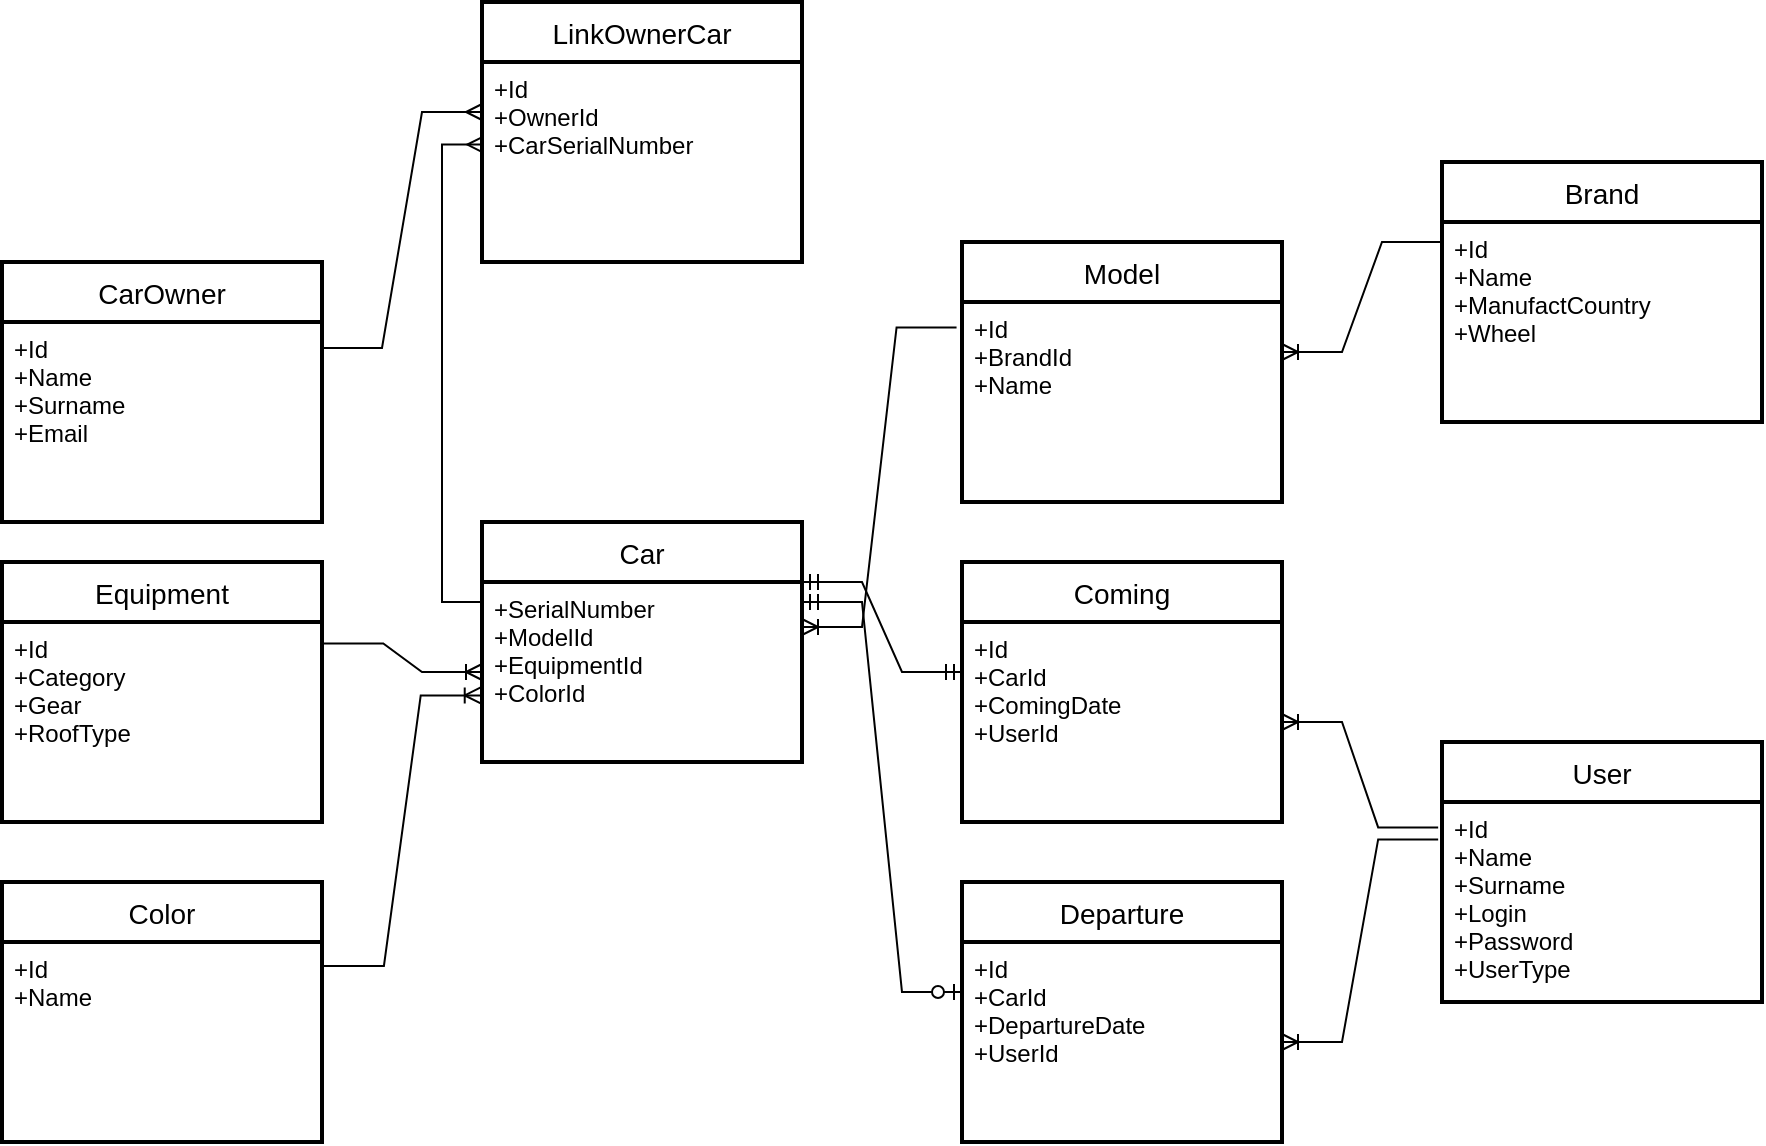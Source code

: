 <mxfile version="15.7.3" type="device" pages="2"><diagram id="YWKgG_WSulfAox0yziJz" name="Страница 1"><mxGraphModel dx="782" dy="539" grid="1" gridSize="10" guides="1" tooltips="1" connect="1" arrows="1" fold="1" page="1" pageScale="1" pageWidth="827" pageHeight="1169" background="none" math="0" shadow="0"><root><mxCell id="0"/><mxCell id="1" parent="0"/><mxCell id="0yDQ1u8VZET8Ku6q4lAC-1" value="Car" style="swimlane;childLayout=stackLayout;horizontal=1;startSize=30;horizontalStack=0;fontSize=14;fontStyle=0;strokeWidth=2;resizeParent=0;resizeLast=1;shadow=0;dashed=0;align=center;" parent="1" vertex="1"><mxGeometry x="280" y="370" width="160" height="120" as="geometry"><mxRectangle x="320" y="220" width="70" height="30" as="alternateBounds"/></mxGeometry></mxCell><mxCell id="0yDQ1u8VZET8Ku6q4lAC-2" value="+SerialNumber&#10;+ModelId&#10;+EquipmentId&#10;+ColorId" style="align=left;strokeColor=none;fillColor=none;spacingLeft=4;fontSize=12;verticalAlign=top;resizable=0;rotatable=0;part=1;" parent="0yDQ1u8VZET8Ku6q4lAC-1" vertex="1"><mxGeometry y="30" width="160" height="90" as="geometry"/></mxCell><mxCell id="0yDQ1u8VZET8Ku6q4lAC-3" value="CarOwner" style="swimlane;childLayout=stackLayout;horizontal=1;startSize=30;horizontalStack=0;fontSize=14;fontStyle=0;strokeWidth=2;resizeParent=0;resizeLast=1;shadow=0;dashed=0;align=center;" parent="1" vertex="1"><mxGeometry x="40" y="240" width="160" height="130" as="geometry"><mxRectangle x="320" y="220" width="70" height="30" as="alternateBounds"/></mxGeometry></mxCell><mxCell id="0yDQ1u8VZET8Ku6q4lAC-4" value="+Id&#10;+Name&#10;+Surname&#10;+Email" style="align=left;strokeColor=none;fillColor=none;spacingLeft=4;fontSize=12;verticalAlign=top;resizable=0;rotatable=0;part=1;" parent="0yDQ1u8VZET8Ku6q4lAC-3" vertex="1"><mxGeometry y="30" width="160" height="100" as="geometry"/></mxCell><mxCell id="0yDQ1u8VZET8Ku6q4lAC-5" value="Model" style="swimlane;childLayout=stackLayout;horizontal=1;startSize=30;horizontalStack=0;fontSize=14;fontStyle=0;strokeWidth=2;resizeParent=0;resizeLast=1;shadow=0;dashed=0;align=center;" parent="1" vertex="1"><mxGeometry x="520" y="230" width="160" height="130" as="geometry"><mxRectangle x="320" y="220" width="70" height="30" as="alternateBounds"/></mxGeometry></mxCell><mxCell id="0yDQ1u8VZET8Ku6q4lAC-6" value="+Id&#10;+BrandId&#10;+Name" style="align=left;strokeColor=none;fillColor=none;spacingLeft=4;fontSize=12;verticalAlign=top;resizable=0;rotatable=0;part=1;" parent="0yDQ1u8VZET8Ku6q4lAC-5" vertex="1"><mxGeometry y="30" width="160" height="100" as="geometry"/></mxCell><mxCell id="0yDQ1u8VZET8Ku6q4lAC-7" value="Brand" style="swimlane;childLayout=stackLayout;horizontal=1;startSize=30;horizontalStack=0;fontSize=14;fontStyle=0;strokeWidth=2;resizeParent=0;resizeLast=1;shadow=0;dashed=0;align=center;" parent="1" vertex="1"><mxGeometry x="760" y="190" width="160" height="130" as="geometry"><mxRectangle x="320" y="220" width="70" height="30" as="alternateBounds"/></mxGeometry></mxCell><mxCell id="0yDQ1u8VZET8Ku6q4lAC-8" value="+Id&#10;+Name&#10;+ManufactCountry&#10;+Wheel" style="align=left;strokeColor=none;fillColor=none;spacingLeft=4;fontSize=12;verticalAlign=top;resizable=0;rotatable=0;part=1;" parent="0yDQ1u8VZET8Ku6q4lAC-7" vertex="1"><mxGeometry y="30" width="160" height="100" as="geometry"/></mxCell><mxCell id="0yDQ1u8VZET8Ku6q4lAC-9" value="Equipment" style="swimlane;childLayout=stackLayout;horizontal=1;startSize=30;horizontalStack=0;fontSize=14;fontStyle=0;strokeWidth=2;resizeParent=0;resizeLast=1;shadow=0;dashed=0;align=center;" parent="1" vertex="1"><mxGeometry x="40" y="390" width="160" height="130" as="geometry"><mxRectangle x="320" y="220" width="70" height="30" as="alternateBounds"/></mxGeometry></mxCell><mxCell id="0yDQ1u8VZET8Ku6q4lAC-10" value="+Id&#10;+Category&#10;+Gear&#10;+RoofType" style="align=left;strokeColor=none;fillColor=none;spacingLeft=4;fontSize=12;verticalAlign=top;resizable=0;rotatable=0;part=1;" parent="0yDQ1u8VZET8Ku6q4lAC-9" vertex="1"><mxGeometry y="30" width="160" height="100" as="geometry"/></mxCell><mxCell id="0yDQ1u8VZET8Ku6q4lAC-11" value="" style="edgeStyle=entityRelationEdgeStyle;fontSize=12;html=1;endArrow=ERoneToMany;rounded=0;exitX=1.004;exitY=0.107;exitDx=0;exitDy=0;entryX=0;entryY=0.5;entryDx=0;entryDy=0;exitPerimeter=0;" parent="1" source="0yDQ1u8VZET8Ku6q4lAC-10" target="0yDQ1u8VZET8Ku6q4lAC-2" edge="1"><mxGeometry width="100" height="100" relative="1" as="geometry"><mxPoint x="210" y="145" as="sourcePoint"/><mxPoint x="330" y="375" as="targetPoint"/></mxGeometry></mxCell><mxCell id="0yDQ1u8VZET8Ku6q4lAC-12" value="Color" style="swimlane;childLayout=stackLayout;horizontal=1;startSize=30;horizontalStack=0;fontSize=14;fontStyle=0;strokeWidth=2;resizeParent=0;resizeLast=1;shadow=0;dashed=0;align=center;" parent="1" vertex="1"><mxGeometry x="40" y="550" width="160" height="130" as="geometry"><mxRectangle x="320" y="220" width="70" height="30" as="alternateBounds"/></mxGeometry></mxCell><mxCell id="0yDQ1u8VZET8Ku6q4lAC-13" value="+Id&#10;+Name" style="align=left;strokeColor=none;fillColor=none;spacingLeft=4;fontSize=12;verticalAlign=top;resizable=0;rotatable=0;part=1;" parent="0yDQ1u8VZET8Ku6q4lAC-12" vertex="1"><mxGeometry y="30" width="160" height="100" as="geometry"/></mxCell><mxCell id="0yDQ1u8VZET8Ku6q4lAC-14" value="" style="edgeStyle=entityRelationEdgeStyle;fontSize=12;html=1;endArrow=ERoneToMany;rounded=0;exitX=1.006;exitY=0.12;exitDx=0;exitDy=0;entryX=-0.004;entryY=0.63;entryDx=0;entryDy=0;exitPerimeter=0;entryPerimeter=0;" parent="1" source="0yDQ1u8VZET8Ku6q4lAC-13" target="0yDQ1u8VZET8Ku6q4lAC-2" edge="1"><mxGeometry width="100" height="100" relative="1" as="geometry"><mxPoint x="209.68" y="447.3" as="sourcePoint"/><mxPoint x="329.68" y="417.3" as="targetPoint"/></mxGeometry></mxCell><mxCell id="0yDQ1u8VZET8Ku6q4lAC-18" value="Coming" style="swimlane;childLayout=stackLayout;horizontal=1;startSize=30;horizontalStack=0;fontSize=14;fontStyle=0;strokeWidth=2;resizeParent=0;resizeLast=1;shadow=0;dashed=0;align=center;" parent="1" vertex="1"><mxGeometry x="520" y="390" width="160" height="130" as="geometry"><mxRectangle x="320" y="220" width="70" height="30" as="alternateBounds"/></mxGeometry></mxCell><mxCell id="0yDQ1u8VZET8Ku6q4lAC-19" value="+Id&#10;+CarId&#10;+ComingDate&#10;+UserId" style="align=left;strokeColor=none;fillColor=none;spacingLeft=4;fontSize=12;verticalAlign=top;resizable=0;rotatable=0;part=1;" parent="0yDQ1u8VZET8Ku6q4lAC-18" vertex="1"><mxGeometry y="30" width="160" height="100" as="geometry"/></mxCell><mxCell id="0yDQ1u8VZET8Ku6q4lAC-20" value="Departure" style="swimlane;childLayout=stackLayout;horizontal=1;startSize=30;horizontalStack=0;fontSize=14;fontStyle=0;strokeWidth=2;resizeParent=0;resizeLast=1;shadow=0;dashed=0;align=center;fontColor=default;labelBackgroundColor=none;" parent="1" vertex="1"><mxGeometry x="520" y="550" width="160" height="130" as="geometry"><mxRectangle x="520" y="550" width="70" height="30" as="alternateBounds"/></mxGeometry></mxCell><mxCell id="0yDQ1u8VZET8Ku6q4lAC-21" value="+Id&#10;+CarId&#10;+DepartureDate&#10;+UserId" style="align=left;strokeColor=none;fillColor=none;spacingLeft=4;fontSize=12;verticalAlign=top;resizable=0;rotatable=0;part=1;" parent="0yDQ1u8VZET8Ku6q4lAC-20" vertex="1"><mxGeometry y="30" width="160" height="100" as="geometry"/></mxCell><mxCell id="0yDQ1u8VZET8Ku6q4lAC-22" value="" style="edgeStyle=entityRelationEdgeStyle;fontSize=12;html=1;endArrow=ERmandOne;startArrow=ERmandOne;rounded=0;entryX=0;entryY=0.25;entryDx=0;entryDy=0;exitX=1;exitY=0;exitDx=0;exitDy=0;" parent="1" edge="1" target="0yDQ1u8VZET8Ku6q4lAC-19" source="0yDQ1u8VZET8Ku6q4lAC-2"><mxGeometry width="100" height="100" relative="1" as="geometry"><mxPoint x="440" y="410" as="sourcePoint"/><mxPoint x="520" y="440" as="targetPoint"/></mxGeometry></mxCell><mxCell id="0yDQ1u8VZET8Ku6q4lAC-23" value="" style="edgeStyle=entityRelationEdgeStyle;fontSize=12;html=1;endArrow=ERzeroToOne;startArrow=ERmandOne;rounded=0;exitX=1;exitY=0.111;exitDx=0;exitDy=0;exitPerimeter=0;" parent="1" source="0yDQ1u8VZET8Ku6q4lAC-2" edge="1"><mxGeometry width="100" height="100" relative="1" as="geometry"><mxPoint x="480" y="520" as="sourcePoint"/><mxPoint x="520" y="605" as="targetPoint"/></mxGeometry></mxCell><mxCell id="ZXyW0KLRMEIa126PyW5b-1" value="User" style="swimlane;childLayout=stackLayout;horizontal=1;startSize=30;horizontalStack=0;fontSize=14;fontStyle=0;strokeWidth=2;resizeParent=0;resizeLast=1;shadow=0;dashed=0;align=center;" parent="1" vertex="1"><mxGeometry x="760" y="480" width="160" height="130" as="geometry"><mxRectangle x="320" y="220" width="70" height="30" as="alternateBounds"/></mxGeometry></mxCell><mxCell id="ZXyW0KLRMEIa126PyW5b-2" value="+Id&#10;+Name&#10;+Surname&#10;+Login&#10;+Password&#10;+UserType" style="align=left;strokeColor=none;fillColor=none;spacingLeft=4;fontSize=12;verticalAlign=top;resizable=0;rotatable=0;part=1;" parent="ZXyW0KLRMEIa126PyW5b-1" vertex="1"><mxGeometry y="30" width="160" height="100" as="geometry"/></mxCell><mxCell id="ZXyW0KLRMEIa126PyW5b-3" value="" style="edgeStyle=entityRelationEdgeStyle;fontSize=12;html=1;endArrow=ERoneToMany;rounded=0;entryX=1;entryY=0.5;entryDx=0;entryDy=0;exitX=-0.012;exitY=0.127;exitDx=0;exitDy=0;exitPerimeter=0;" parent="1" source="ZXyW0KLRMEIa126PyW5b-2" target="0yDQ1u8VZET8Ku6q4lAC-19" edge="1"><mxGeometry width="100" height="100" relative="1" as="geometry"><mxPoint x="700" y="410" as="sourcePoint"/><mxPoint x="630" y="400" as="targetPoint"/></mxGeometry></mxCell><mxCell id="ZXyW0KLRMEIa126PyW5b-5" value="" style="edgeStyle=entityRelationEdgeStyle;fontSize=12;html=1;endArrow=ERoneToMany;rounded=0;entryX=1;entryY=0.5;entryDx=0;entryDy=0;exitX=-0.012;exitY=0.187;exitDx=0;exitDy=0;exitPerimeter=0;" parent="1" source="ZXyW0KLRMEIa126PyW5b-2" target="0yDQ1u8VZET8Ku6q4lAC-21" edge="1"><mxGeometry width="100" height="100" relative="1" as="geometry"><mxPoint x="768.08" y="442.7" as="sourcePoint"/><mxPoint x="690" y="480" as="targetPoint"/></mxGeometry></mxCell><mxCell id="_wsP47L9iV2Gv-2VF7Bg-1" value="" style="edgeStyle=entityRelationEdgeStyle;fontSize=12;html=1;endArrow=ERoneToMany;rounded=0;entryX=1;entryY=0.25;entryDx=0;entryDy=0;exitX=0;exitY=0.1;exitDx=0;exitDy=0;exitPerimeter=0;" parent="1" source="0yDQ1u8VZET8Ku6q4lAC-8" target="0yDQ1u8VZET8Ku6q4lAC-6" edge="1"><mxGeometry width="100" height="100" relative="1" as="geometry"><mxPoint x="768.08" y="532.7" as="sourcePoint"/><mxPoint x="690" y="480" as="targetPoint"/></mxGeometry></mxCell><mxCell id="_wsP47L9iV2Gv-2VF7Bg-2" value="" style="edgeStyle=entityRelationEdgeStyle;fontSize=12;html=1;endArrow=ERoneToMany;rounded=0;entryX=1;entryY=0.25;entryDx=0;entryDy=0;exitX=-0.017;exitY=0.127;exitDx=0;exitDy=0;exitPerimeter=0;" parent="1" source="0yDQ1u8VZET8Ku6q4lAC-6" target="0yDQ1u8VZET8Ku6q4lAC-2" edge="1"><mxGeometry width="100" height="100" relative="1" as="geometry"><mxPoint x="770" y="240" as="sourcePoint"/><mxPoint x="690" y="295" as="targetPoint"/></mxGeometry></mxCell><mxCell id="rTgSQK5RYdO8RPEmZVbY-1" value="LinkOwnerCar" style="swimlane;childLayout=stackLayout;horizontal=1;startSize=30;horizontalStack=0;fontSize=14;fontStyle=0;strokeWidth=2;resizeParent=0;resizeLast=1;shadow=0;dashed=0;align=center;" vertex="1" parent="1"><mxGeometry x="280" y="110" width="160" height="130" as="geometry"><mxRectangle x="320" y="220" width="70" height="30" as="alternateBounds"/></mxGeometry></mxCell><mxCell id="rTgSQK5RYdO8RPEmZVbY-2" value="+Id&#10;+OwnerId&#10;+CarSerialNumber" style="align=left;strokeColor=none;fillColor=none;spacingLeft=4;fontSize=12;verticalAlign=top;resizable=0;rotatable=0;part=1;" vertex="1" parent="rTgSQK5RYdO8RPEmZVbY-1"><mxGeometry y="30" width="160" height="100" as="geometry"/></mxCell><mxCell id="rTgSQK5RYdO8RPEmZVbY-3" value="" style="edgeStyle=entityRelationEdgeStyle;fontSize=12;html=1;endArrow=ERmany;rounded=0;entryX=0;entryY=0.25;entryDx=0;entryDy=0;" edge="1" parent="1" target="rTgSQK5RYdO8RPEmZVbY-2"><mxGeometry width="100" height="100" relative="1" as="geometry"><mxPoint x="200" y="283" as="sourcePoint"/><mxPoint x="260" y="170" as="targetPoint"/></mxGeometry></mxCell><mxCell id="rTgSQK5RYdO8RPEmZVbY-4" value="" style="edgeStyle=orthogonalEdgeStyle;fontSize=12;html=1;endArrow=ERmany;rounded=0;entryX=0.004;entryY=0.413;entryDx=0;entryDy=0;entryPerimeter=0;" edge="1" parent="1" target="rTgSQK5RYdO8RPEmZVbY-2"><mxGeometry width="100" height="100" relative="1" as="geometry"><mxPoint x="281" y="410" as="sourcePoint"/><mxPoint x="290" y="175" as="targetPoint"/><Array as="points"><mxPoint x="281" y="410"/><mxPoint x="260" y="410"/><mxPoint x="260" y="181"/></Array></mxGeometry></mxCell></root></mxGraphModel></diagram><diagram id="ySmn9sGiyUwzQtBHfFdJ" name="Страница 2"><mxGraphModel dx="782" dy="539" grid="1" gridSize="10" guides="1" tooltips="1" connect="1" arrows="1" fold="1" page="1" pageScale="1" pageWidth="1169" pageHeight="827" math="0" shadow="0"><root><mxCell id="2yhJFGjjW6Ahv2GiTZCT-0"/><mxCell id="2yhJFGjjW6Ahv2GiTZCT-1" parent="2yhJFGjjW6Ahv2GiTZCT-0"/><mxCell id="2yhJFGjjW6Ahv2GiTZCT-2" value="Connected" style="shape=rhombus;perimeter=rhombusPerimeter;whiteSpace=wrap;html=1;align=center;" parent="2yhJFGjjW6Ahv2GiTZCT-1" vertex="1"><mxGeometry x="10" y="260" width="120" height="60" as="geometry"/></mxCell><mxCell id="2yhJFGjjW6Ahv2GiTZCT-4" value="&lt;span&gt;Email&lt;/span&gt;" style="ellipse;whiteSpace=wrap;html=1;align=center;" parent="2yhJFGjjW6Ahv2GiTZCT-1" vertex="1"><mxGeometry x="80" y="130" width="100" height="40" as="geometry"/></mxCell><mxCell id="2yhJFGjjW6Ahv2GiTZCT-5" value="CarOwner" style="whiteSpace=wrap;html=1;align=center;" parent="2yhJFGjjW6Ahv2GiTZCT-1" vertex="1"><mxGeometry x="20" y="190" width="100" height="40" as="geometry"/></mxCell><mxCell id="KGqHxxI0LU0rOabd9i-B-0" value="Surname" style="ellipse;whiteSpace=wrap;html=1;align=center;" parent="2yhJFGjjW6Ahv2GiTZCT-1" vertex="1"><mxGeometry x="80" y="80" width="100" height="40" as="geometry"/></mxCell><mxCell id="KGqHxxI0LU0rOabd9i-B-1" value="Name" style="ellipse;whiteSpace=wrap;html=1;align=center;" parent="2yhJFGjjW6Ahv2GiTZCT-1" vertex="1"><mxGeometry x="80" y="30" width="100" height="40" as="geometry"/></mxCell><mxCell id="omx2VsJARvze5JJW9jXN-0" value="Car" style="whiteSpace=wrap;html=1;align=center;" parent="2yhJFGjjW6Ahv2GiTZCT-1" vertex="1"><mxGeometry x="300" y="340" width="100" height="40" as="geometry"/></mxCell><mxCell id="WeDHJAhFdI9uDF-rdvxZ-0" value="Equipment" style="whiteSpace=wrap;html=1;align=center;" parent="2yhJFGjjW6Ahv2GiTZCT-1" vertex="1"><mxGeometry x="20" y="414" width="100" height="40" as="geometry"/></mxCell><mxCell id="01rXCFB91TrRl0dHeCAU-0" value="Color" style="whiteSpace=wrap;html=1;align=center;" parent="2yhJFGjjW6Ahv2GiTZCT-1" vertex="1"><mxGeometry x="210" y="500" width="100" height="40" as="geometry"/></mxCell><mxCell id="01rXCFB91TrRl0dHeCAU-1" value="Name" style="ellipse;whiteSpace=wrap;html=1;align=center;" parent="2yhJFGjjW6Ahv2GiTZCT-1" vertex="1"><mxGeometry x="210" y="560" width="100" height="40" as="geometry"/></mxCell><mxCell id="01rXCFB91TrRl0dHeCAU-2" value="Category" style="ellipse;whiteSpace=wrap;html=1;align=center;" parent="2yhJFGjjW6Ahv2GiTZCT-1" vertex="1"><mxGeometry x="80" y="474" width="100" height="40" as="geometry"/></mxCell><mxCell id="WdZzpKNtiKoN2YTrgmd5-0" value="Gear" style="ellipse;whiteSpace=wrap;html=1;align=center;" parent="2yhJFGjjW6Ahv2GiTZCT-1" vertex="1"><mxGeometry x="80" y="524" width="100" height="40" as="geometry"/></mxCell><mxCell id="WdZzpKNtiKoN2YTrgmd5-1" value="RoofType" style="ellipse;whiteSpace=wrap;html=1;align=center;" parent="2yhJFGjjW6Ahv2GiTZCT-1" vertex="1"><mxGeometry x="80" y="574" width="100" height="40" as="geometry"/></mxCell><mxCell id="q-2q8-D4Pg3BR9XCdrgA-0" value="Contains" style="shape=rhombus;perimeter=rhombusPerimeter;whiteSpace=wrap;html=1;align=center;" parent="2yhJFGjjW6Ahv2GiTZCT-1" vertex="1"><mxGeometry x="10" y="330" width="120" height="60" as="geometry"/></mxCell><mxCell id="q-2q8-D4Pg3BR9XCdrgA-1" value="Contains" style="shape=rhombus;perimeter=rhombusPerimeter;whiteSpace=wrap;html=1;align=center;" parent="2yhJFGjjW6Ahv2GiTZCT-1" vertex="1"><mxGeometry x="200" y="410" width="120" height="60" as="geometry"/></mxCell><mxCell id="7p3_OslBLJGdFcXrj9Iy-0" value="Model" style="whiteSpace=wrap;html=1;align=center;" parent="2yhJFGjjW6Ahv2GiTZCT-1" vertex="1"><mxGeometry x="670" y="260" width="100" height="40" as="geometry"/></mxCell><mxCell id="89SMPS1pNmGNvESqKYpg-0" value="Coming" style="whiteSpace=wrap;html=1;align=center;" parent="2yhJFGjjW6Ahv2GiTZCT-1" vertex="1"><mxGeometry x="670" y="340" width="100" height="40" as="geometry"/></mxCell><mxCell id="89SMPS1pNmGNvESqKYpg-1" value="Departure" style="whiteSpace=wrap;html=1;align=center;" parent="2yhJFGjjW6Ahv2GiTZCT-1" vertex="1"><mxGeometry x="670" y="460" width="100" height="40" as="geometry"/></mxCell><mxCell id="89SMPS1pNmGNvESqKYpg-2" value="Contains" style="shape=rhombus;perimeter=rhombusPerimeter;whiteSpace=wrap;html=1;align=center;" parent="2yhJFGjjW6Ahv2GiTZCT-1" vertex="1"><mxGeometry x="510" y="250" width="120" height="60" as="geometry"/></mxCell><mxCell id="00qMK7OrCZBmWLxvS8Y3-0" value="Name" style="ellipse;whiteSpace=wrap;html=1;align=center;" parent="2yhJFGjjW6Ahv2GiTZCT-1" vertex="1"><mxGeometry x="670" y="200" width="100" height="40" as="geometry"/></mxCell><mxCell id="7lrSO3DFrEX529PYzrex-0" value="ComingDate" style="ellipse;whiteSpace=wrap;html=1;align=center;" parent="2yhJFGjjW6Ahv2GiTZCT-1" vertex="1"><mxGeometry x="670" y="400" width="100" height="40" as="geometry"/></mxCell><mxCell id="7lrSO3DFrEX529PYzrex-1" value="DepartureDate" style="ellipse;whiteSpace=wrap;html=1;align=center;" parent="2yhJFGjjW6Ahv2GiTZCT-1" vertex="1"><mxGeometry x="670" y="520" width="100" height="40" as="geometry"/></mxCell><mxCell id="YybJHlbgJiGQv5AElR6z-0" value="SerialNumber" style="ellipse;whiteSpace=wrap;html=1;align=center;" parent="2yhJFGjjW6Ahv2GiTZCT-1" vertex="1"><mxGeometry x="360" y="280" width="100" height="40" as="geometry"/></mxCell><mxCell id="HBjteObKnyXLSRwtiCX9-0" value="Contains" style="shape=rhombus;perimeter=rhombusPerimeter;whiteSpace=wrap;html=1;align=center;" parent="2yhJFGjjW6Ahv2GiTZCT-1" vertex="1"><mxGeometry x="510" y="330" width="120" height="60" as="geometry"/></mxCell><mxCell id="HBjteObKnyXLSRwtiCX9-1" value="Contains" style="shape=rhombus;perimeter=rhombusPerimeter;whiteSpace=wrap;html=1;align=center;" parent="2yhJFGjjW6Ahv2GiTZCT-1" vertex="1"><mxGeometry x="520" y="450" width="120" height="60" as="geometry"/></mxCell><mxCell id="ufJFv--94GOXD_wACwp1-0" value="Brand" style="whiteSpace=wrap;html=1;align=center;" parent="2yhJFGjjW6Ahv2GiTZCT-1" vertex="1"><mxGeometry x="960" y="260" width="100" height="40" as="geometry"/></mxCell><mxCell id="KhqRbzoxo-ckr7hiXgrV-0" value="&lt;span&gt;Wheel&lt;/span&gt;" style="ellipse;whiteSpace=wrap;html=1;align=center;" parent="2yhJFGjjW6Ahv2GiTZCT-1" vertex="1"><mxGeometry x="1020" y="200" width="100" height="40" as="geometry"/></mxCell><mxCell id="KhqRbzoxo-ckr7hiXgrV-1" value="&lt;span style=&quot;text-align: left&quot;&gt;ManufactCountry&lt;/span&gt;" style="ellipse;whiteSpace=wrap;html=1;align=center;" parent="2yhJFGjjW6Ahv2GiTZCT-1" vertex="1"><mxGeometry x="1020" y="140" width="100" height="40" as="geometry"/></mxCell><mxCell id="PrPGxX03_vu6T3M6rlOb-0" value="Name" style="ellipse;whiteSpace=wrap;html=1;align=center;" parent="2yhJFGjjW6Ahv2GiTZCT-1" vertex="1"><mxGeometry x="1020" y="80" width="100" height="40" as="geometry"/></mxCell><mxCell id="QrEpYNTf8XNwU3zico3g-0" value="Contains" style="shape=rhombus;perimeter=rhombusPerimeter;whiteSpace=wrap;html=1;align=center;" parent="2yhJFGjjW6Ahv2GiTZCT-1" vertex="1"><mxGeometry x="800" y="250" width="120" height="60" as="geometry"/></mxCell><mxCell id="XgRpcmuyWboZUpKzQOvY-0" value="Name" style="ellipse;whiteSpace=wrap;html=1;align=center;" parent="2yhJFGjjW6Ahv2GiTZCT-1" vertex="1"><mxGeometry x="1020" y="460" width="100" height="40" as="geometry"/></mxCell><mxCell id="XgRpcmuyWboZUpKzQOvY-1" value="&lt;span style=&quot;font-size: 14px&quot;&gt;User&lt;/span&gt;" style="whiteSpace=wrap;html=1;align=center;" parent="2yhJFGjjW6Ahv2GiTZCT-1" vertex="1"><mxGeometry x="960" y="400" width="100" height="40" as="geometry"/></mxCell><mxCell id="XgRpcmuyWboZUpKzQOvY-2" value="Surname" style="ellipse;whiteSpace=wrap;html=1;align=center;" parent="2yhJFGjjW6Ahv2GiTZCT-1" vertex="1"><mxGeometry x="1020" y="510" width="100" height="40" as="geometry"/></mxCell><mxCell id="XgRpcmuyWboZUpKzQOvY-3" value="Login" style="ellipse;whiteSpace=wrap;html=1;align=center;" parent="2yhJFGjjW6Ahv2GiTZCT-1" vertex="1"><mxGeometry x="1020" y="560" width="100" height="40" as="geometry"/></mxCell><mxCell id="kqPo4QnPM7gKsGQnZHQK-0" value="Contains" style="shape=rhombus;perimeter=rhombusPerimeter;whiteSpace=wrap;html=1;align=center;" parent="2yhJFGjjW6Ahv2GiTZCT-1" vertex="1"><mxGeometry x="800" y="330" width="120" height="60" as="geometry"/></mxCell><mxCell id="kqPo4QnPM7gKsGQnZHQK-1" value="Contains" style="shape=rhombus;perimeter=rhombusPerimeter;whiteSpace=wrap;html=1;align=center;" parent="2yhJFGjjW6Ahv2GiTZCT-1" vertex="1"><mxGeometry x="800" y="450" width="120" height="60" as="geometry"/></mxCell><mxCell id="kqPo4QnPM7gKsGQnZHQK-2" value="" style="endArrow=none;html=1;rounded=0;exitX=1;exitY=0.5;exitDx=0;exitDy=0;entryX=0;entryY=0.5;entryDx=0;entryDy=0;" parent="2yhJFGjjW6Ahv2GiTZCT-1" source="q-2q8-D4Pg3BR9XCdrgA-0" target="omx2VsJARvze5JJW9jXN-0" edge="1"><mxGeometry relative="1" as="geometry"><mxPoint x="80" y="340" as="sourcePoint"/><mxPoint x="240" y="340" as="targetPoint"/></mxGeometry></mxCell><mxCell id="kqPo4QnPM7gKsGQnZHQK-4" value="N" style="resizable=0;html=1;align=right;verticalAlign=bottom;" parent="kqPo4QnPM7gKsGQnZHQK-2" connectable="0" vertex="1"><mxGeometry x="1" relative="1" as="geometry"><mxPoint y="10" as="offset"/></mxGeometry></mxCell><mxCell id="r3IpCehayFBIjUCJ-KGV-0" value="" style="endArrow=none;html=1;rounded=0;entryX=0.5;entryY=0;entryDx=0;entryDy=0;exitX=0.5;exitY=1;exitDx=0;exitDy=0;" parent="2yhJFGjjW6Ahv2GiTZCT-1" source="q-2q8-D4Pg3BR9XCdrgA-0" target="WeDHJAhFdI9uDF-rdvxZ-0" edge="1"><mxGeometry relative="1" as="geometry"><mxPoint x="180" y="434" as="sourcePoint"/><mxPoint x="520" y="444" as="targetPoint"/></mxGeometry></mxCell><mxCell id="r3IpCehayFBIjUCJ-KGV-1" value="1" style="resizable=0;html=1;align=right;verticalAlign=bottom;" parent="r3IpCehayFBIjUCJ-KGV-0" connectable="0" vertex="1"><mxGeometry x="1" relative="1" as="geometry"><mxPoint x="10" as="offset"/></mxGeometry></mxCell><mxCell id="49bH6jkHXKZVFyUGAzmu-0" value="" style="endArrow=none;html=1;rounded=0;exitX=0.5;exitY=0;exitDx=0;exitDy=0;entryX=0;entryY=0.75;entryDx=0;entryDy=0;" parent="2yhJFGjjW6Ahv2GiTZCT-1" source="q-2q8-D4Pg3BR9XCdrgA-1" target="omx2VsJARvze5JJW9jXN-0" edge="1"><mxGeometry relative="1" as="geometry"><mxPoint x="110" y="370" as="sourcePoint"/><mxPoint x="324" y="370" as="targetPoint"/><Array as="points"><mxPoint x="260" y="370"/></Array></mxGeometry></mxCell><mxCell id="49bH6jkHXKZVFyUGAzmu-1" value="N" style="resizable=0;html=1;align=right;verticalAlign=bottom;" parent="49bH6jkHXKZVFyUGAzmu-0" connectable="0" vertex="1"><mxGeometry x="1" relative="1" as="geometry"><mxPoint y="20" as="offset"/></mxGeometry></mxCell><mxCell id="49bH6jkHXKZVFyUGAzmu-2" value="" style="endArrow=none;html=1;rounded=0;entryX=0.5;entryY=0;entryDx=0;entryDy=0;exitX=0.5;exitY=1;exitDx=0;exitDy=0;" parent="2yhJFGjjW6Ahv2GiTZCT-1" source="q-2q8-D4Pg3BR9XCdrgA-1" target="01rXCFB91TrRl0dHeCAU-0" edge="1"><mxGeometry relative="1" as="geometry"><mxPoint x="264.99" y="490" as="sourcePoint"/><mxPoint x="-55.01" y="400" as="targetPoint"/></mxGeometry></mxCell><mxCell id="49bH6jkHXKZVFyUGAzmu-3" value="1" style="resizable=0;html=1;align=right;verticalAlign=bottom;" parent="49bH6jkHXKZVFyUGAzmu-2" connectable="0" vertex="1"><mxGeometry x="1" relative="1" as="geometry"><mxPoint x="10" as="offset"/></mxGeometry></mxCell><mxCell id="49bH6jkHXKZVFyUGAzmu-4" value="" style="endArrow=none;html=1;rounded=0;exitX=0.5;exitY=1;exitDx=0;exitDy=0;entryX=0.5;entryY=0;entryDx=0;entryDy=0;" parent="2yhJFGjjW6Ahv2GiTZCT-1" source="01rXCFB91TrRl0dHeCAU-0" target="01rXCFB91TrRl0dHeCAU-1" edge="1"><mxGeometry relative="1" as="geometry"><mxPoint x="320" y="490" as="sourcePoint"/><mxPoint x="480" y="490" as="targetPoint"/></mxGeometry></mxCell><mxCell id="49bH6jkHXKZVFyUGAzmu-7" value="" style="endArrow=none;html=1;rounded=0;exitX=0.5;exitY=1;exitDx=0;exitDy=0;entryX=0;entryY=0.5;entryDx=0;entryDy=0;" parent="2yhJFGjjW6Ahv2GiTZCT-1" source="WeDHJAhFdI9uDF-rdvxZ-0" target="01rXCFB91TrRl0dHeCAU-2" edge="1"><mxGeometry relative="1" as="geometry"><mxPoint x="200" y="554" as="sourcePoint"/><mxPoint x="360" y="554" as="targetPoint"/><Array as="points"><mxPoint x="70" y="494"/></Array></mxGeometry></mxCell><mxCell id="49bH6jkHXKZVFyUGAzmu-8" value="" style="endArrow=none;html=1;rounded=0;entryX=0;entryY=0.5;entryDx=0;entryDy=0;" parent="2yhJFGjjW6Ahv2GiTZCT-1" target="WdZzpKNtiKoN2YTrgmd5-0" edge="1"><mxGeometry relative="1" as="geometry"><mxPoint x="70" y="494" as="sourcePoint"/><mxPoint x="360" y="554" as="targetPoint"/><Array as="points"><mxPoint x="70" y="544"/></Array></mxGeometry></mxCell><mxCell id="49bH6jkHXKZVFyUGAzmu-9" value="" style="endArrow=none;html=1;rounded=0;entryX=0;entryY=0.5;entryDx=0;entryDy=0;" parent="2yhJFGjjW6Ahv2GiTZCT-1" target="WdZzpKNtiKoN2YTrgmd5-1" edge="1"><mxGeometry relative="1" as="geometry"><mxPoint x="70" y="544" as="sourcePoint"/><mxPoint x="360" y="554" as="targetPoint"/><Array as="points"><mxPoint x="70" y="594"/></Array></mxGeometry></mxCell><mxCell id="49bH6jkHXKZVFyUGAzmu-10" value="" style="endArrow=none;html=1;rounded=0;exitX=1;exitY=0.5;exitDx=0;exitDy=0;entryX=0;entryY=0.25;entryDx=0;entryDy=0;" parent="2yhJFGjjW6Ahv2GiTZCT-1" source="2yhJFGjjW6Ahv2GiTZCT-2" target="omx2VsJARvze5JJW9jXN-0" edge="1"><mxGeometry relative="1" as="geometry"><mxPoint x="110" y="370" as="sourcePoint"/><mxPoint x="310" y="370" as="targetPoint"/><Array as="points"><mxPoint x="260" y="290"/><mxPoint x="260" y="350"/></Array></mxGeometry></mxCell><mxCell id="49bH6jkHXKZVFyUGAzmu-11" value="N" style="resizable=0;html=1;align=right;verticalAlign=bottom;" parent="49bH6jkHXKZVFyUGAzmu-10" connectable="0" vertex="1"><mxGeometry x="1" relative="1" as="geometry"/></mxCell><mxCell id="MSr950RPiZBPx35Gxmxp-2" value="" style="endArrow=none;html=1;rounded=0;entryX=0.5;entryY=1;entryDx=0;entryDy=0;exitX=0.5;exitY=0;exitDx=0;exitDy=0;" parent="2yhJFGjjW6Ahv2GiTZCT-1" source="2yhJFGjjW6Ahv2GiTZCT-2" target="2yhJFGjjW6Ahv2GiTZCT-5" edge="1"><mxGeometry relative="1" as="geometry"><mxPoint x="-140" y="360" as="sourcePoint"/><mxPoint x="-230" y="360" as="targetPoint"/></mxGeometry></mxCell><mxCell id="MSr950RPiZBPx35Gxmxp-3" value="1" style="resizable=0;html=1;align=right;verticalAlign=bottom;" parent="MSr950RPiZBPx35Gxmxp-2" connectable="0" vertex="1"><mxGeometry x="1" relative="1" as="geometry"><mxPoint x="10" y="20" as="offset"/></mxGeometry></mxCell><mxCell id="MSr950RPiZBPx35Gxmxp-4" value="" style="endArrow=none;html=1;rounded=0;entryX=0.5;entryY=0;entryDx=0;entryDy=0;exitX=0;exitY=0.5;exitDx=0;exitDy=0;" parent="2yhJFGjjW6Ahv2GiTZCT-1" source="2yhJFGjjW6Ahv2GiTZCT-4" target="2yhJFGjjW6Ahv2GiTZCT-5" edge="1"><mxGeometry relative="1" as="geometry"><mxPoint x="170" y="200" as="sourcePoint"/><mxPoint x="330" y="200" as="targetPoint"/><Array as="points"><mxPoint x="70" y="150"/></Array></mxGeometry></mxCell><mxCell id="MSr950RPiZBPx35Gxmxp-5" value="" style="endArrow=none;html=1;rounded=0;exitX=0;exitY=0.5;exitDx=0;exitDy=0;" parent="2yhJFGjjW6Ahv2GiTZCT-1" source="KGqHxxI0LU0rOabd9i-B-0" edge="1"><mxGeometry relative="1" as="geometry"><mxPoint x="170" y="200" as="sourcePoint"/><mxPoint x="70" y="150" as="targetPoint"/><Array as="points"><mxPoint x="70" y="100"/></Array></mxGeometry></mxCell><mxCell id="MSr950RPiZBPx35Gxmxp-6" value="" style="endArrow=none;html=1;rounded=0;exitX=0;exitY=0.5;exitDx=0;exitDy=0;" parent="2yhJFGjjW6Ahv2GiTZCT-1" source="KGqHxxI0LU0rOabd9i-B-1" edge="1"><mxGeometry relative="1" as="geometry"><mxPoint x="170" y="200" as="sourcePoint"/><mxPoint x="70" y="100" as="targetPoint"/><Array as="points"><mxPoint x="70" y="50"/></Array></mxGeometry></mxCell><mxCell id="MSr950RPiZBPx35Gxmxp-7" value="" style="endArrow=none;html=1;rounded=0;exitX=0.5;exitY=0;exitDx=0;exitDy=0;entryX=1;entryY=0.75;entryDx=0;entryDy=0;" parent="2yhJFGjjW6Ahv2GiTZCT-1" source="HBjteObKnyXLSRwtiCX9-1" target="omx2VsJARvze5JJW9jXN-0" edge="1"><mxGeometry relative="1" as="geometry"><mxPoint x="200" y="410" as="sourcePoint"/><mxPoint x="310" y="380" as="targetPoint"/><Array as="points"><mxPoint x="580" y="430"/><mxPoint x="480" y="430"/><mxPoint x="480" y="370"/></Array></mxGeometry></mxCell><mxCell id="MSr950RPiZBPx35Gxmxp-8" value="1" style="resizable=0;html=1;align=right;verticalAlign=bottom;" parent="MSr950RPiZBPx35Gxmxp-7" connectable="0" vertex="1"><mxGeometry x="1" relative="1" as="geometry"><mxPoint x="10" y="20" as="offset"/></mxGeometry></mxCell><mxCell id="gTJJOxf2xWklLlV4Gr2E-0" value="" style="endArrow=none;html=1;rounded=0;exitX=0;exitY=0.5;exitDx=0;exitDy=0;entryX=1;entryY=0.5;entryDx=0;entryDy=0;" parent="2yhJFGjjW6Ahv2GiTZCT-1" source="HBjteObKnyXLSRwtiCX9-0" target="omx2VsJARvze5JJW9jXN-0" edge="1"><mxGeometry relative="1" as="geometry"><mxPoint x="110" y="370" as="sourcePoint"/><mxPoint x="310" y="370" as="targetPoint"/></mxGeometry></mxCell><mxCell id="gTJJOxf2xWklLlV4Gr2E-1" value="1" style="resizable=0;html=1;align=right;verticalAlign=bottom;" parent="gTJJOxf2xWklLlV4Gr2E-0" connectable="0" vertex="1"><mxGeometry x="1" relative="1" as="geometry"><mxPoint x="14" y="10" as="offset"/></mxGeometry></mxCell><mxCell id="gTJJOxf2xWklLlV4Gr2E-2" value="" style="endArrow=none;html=1;rounded=0;exitX=0;exitY=0.5;exitDx=0;exitDy=0;entryX=1;entryY=0.25;entryDx=0;entryDy=0;" parent="2yhJFGjjW6Ahv2GiTZCT-1" source="89SMPS1pNmGNvESqKYpg-2" target="omx2VsJARvze5JJW9jXN-0" edge="1"><mxGeometry relative="1" as="geometry"><mxPoint x="520" y="370" as="sourcePoint"/><mxPoint x="410" y="370" as="targetPoint"/><Array as="points"><mxPoint x="480" y="280"/><mxPoint x="480" y="350"/></Array></mxGeometry></mxCell><mxCell id="gTJJOxf2xWklLlV4Gr2E-3" value="N" style="resizable=0;html=1;align=right;verticalAlign=bottom;" parent="gTJJOxf2xWklLlV4Gr2E-2" connectable="0" vertex="1"><mxGeometry x="1" relative="1" as="geometry"><mxPoint x="14" as="offset"/></mxGeometry></mxCell><mxCell id="gTJJOxf2xWklLlV4Gr2E-5" value="" style="endArrow=none;html=1;rounded=0;entryX=0;entryY=0.5;entryDx=0;entryDy=0;" parent="2yhJFGjjW6Ahv2GiTZCT-1" target="89SMPS1pNmGNvESqKYpg-0" edge="1"><mxGeometry relative="1" as="geometry"><mxPoint x="630" y="360" as="sourcePoint"/><mxPoint x="410.0" y="370" as="targetPoint"/></mxGeometry></mxCell><mxCell id="gTJJOxf2xWklLlV4Gr2E-6" value="1" style="resizable=0;html=1;align=right;verticalAlign=bottom;" parent="gTJJOxf2xWklLlV4Gr2E-5" connectable="0" vertex="1"><mxGeometry x="1" relative="1" as="geometry"><mxPoint as="offset"/></mxGeometry></mxCell><mxCell id="gTJJOxf2xWklLlV4Gr2E-7" value="" style="endArrow=none;html=1;rounded=0;exitX=1;exitY=0.5;exitDx=0;exitDy=0;entryX=0;entryY=0.5;entryDx=0;entryDy=0;" parent="2yhJFGjjW6Ahv2GiTZCT-1" source="HBjteObKnyXLSRwtiCX9-1" target="89SMPS1pNmGNvESqKYpg-1" edge="1"><mxGeometry relative="1" as="geometry"><mxPoint x="530.0" y="380" as="sourcePoint"/><mxPoint x="420.0" y="380" as="targetPoint"/></mxGeometry></mxCell><mxCell id="gTJJOxf2xWklLlV4Gr2E-8" value="1" style="resizable=0;html=1;align=right;verticalAlign=bottom;" parent="gTJJOxf2xWklLlV4Gr2E-7" connectable="0" vertex="1"><mxGeometry x="1" relative="1" as="geometry"><mxPoint as="offset"/></mxGeometry></mxCell><mxCell id="5v3PVKe2-B_5cfAONYeO-0" value="" style="endArrow=none;html=1;rounded=0;entryX=0;entryY=0.5;entryDx=0;entryDy=0;exitX=1;exitY=0.5;exitDx=0;exitDy=0;" parent="2yhJFGjjW6Ahv2GiTZCT-1" source="89SMPS1pNmGNvESqKYpg-2" target="7p3_OslBLJGdFcXrj9Iy-0" edge="1"><mxGeometry relative="1" as="geometry"><mxPoint x="640" y="370" as="sourcePoint"/><mxPoint x="680" y="370" as="targetPoint"/></mxGeometry></mxCell><mxCell id="5v3PVKe2-B_5cfAONYeO-1" value="1" style="resizable=0;html=1;align=right;verticalAlign=bottom;" parent="5v3PVKe2-B_5cfAONYeO-0" connectable="0" vertex="1"><mxGeometry x="1" relative="1" as="geometry"><mxPoint as="offset"/></mxGeometry></mxCell><mxCell id="5v3PVKe2-B_5cfAONYeO-2" value="" style="endArrow=none;html=1;rounded=0;exitX=0.5;exitY=1;exitDx=0;exitDy=0;entryX=0.5;entryY=0;entryDx=0;entryDy=0;" parent="2yhJFGjjW6Ahv2GiTZCT-1" source="89SMPS1pNmGNvESqKYpg-0" target="7lrSO3DFrEX529PYzrex-0" edge="1"><mxGeometry relative="1" as="geometry"><mxPoint x="670" y="360" as="sourcePoint"/><mxPoint x="830" y="360" as="targetPoint"/></mxGeometry></mxCell><mxCell id="5v3PVKe2-B_5cfAONYeO-3" value="" style="endArrow=none;html=1;rounded=0;entryX=0.5;entryY=0;entryDx=0;entryDy=0;exitX=0.5;exitY=1;exitDx=0;exitDy=0;" parent="2yhJFGjjW6Ahv2GiTZCT-1" source="00qMK7OrCZBmWLxvS8Y3-0" target="7p3_OslBLJGdFcXrj9Iy-0" edge="1"><mxGeometry relative="1" as="geometry"><mxPoint x="670" y="350" as="sourcePoint"/><mxPoint x="830" y="350" as="targetPoint"/></mxGeometry></mxCell><mxCell id="5v3PVKe2-B_5cfAONYeO-4" value="" style="endArrow=none;html=1;rounded=0;exitX=0.5;exitY=0;exitDx=0;exitDy=0;entryX=0;entryY=0.5;entryDx=0;entryDy=0;" parent="2yhJFGjjW6Ahv2GiTZCT-1" source="ufJFv--94GOXD_wACwp1-0" target="KhqRbzoxo-ckr7hiXgrV-0" edge="1"><mxGeometry relative="1" as="geometry"><mxPoint x="790" y="250" as="sourcePoint"/><mxPoint x="950" y="250" as="targetPoint"/><Array as="points"><mxPoint x="1010" y="220"/></Array></mxGeometry></mxCell><mxCell id="5v3PVKe2-B_5cfAONYeO-5" value="" style="endArrow=none;html=1;rounded=0;exitX=0;exitY=0.5;exitDx=0;exitDy=0;" parent="2yhJFGjjW6Ahv2GiTZCT-1" source="KhqRbzoxo-ckr7hiXgrV-1" edge="1"><mxGeometry relative="1" as="geometry"><mxPoint x="790" y="250" as="sourcePoint"/><mxPoint x="1010" y="220" as="targetPoint"/><Array as="points"><mxPoint x="1010" y="160"/></Array></mxGeometry></mxCell><mxCell id="5v3PVKe2-B_5cfAONYeO-6" value="" style="endArrow=none;html=1;rounded=0;exitX=0;exitY=0.5;exitDx=0;exitDy=0;" parent="2yhJFGjjW6Ahv2GiTZCT-1" source="PrPGxX03_vu6T3M6rlOb-0" edge="1"><mxGeometry relative="1" as="geometry"><mxPoint x="790" y="250" as="sourcePoint"/><mxPoint x="1010" y="160" as="targetPoint"/><Array as="points"><mxPoint x="1010" y="100"/></Array></mxGeometry></mxCell><mxCell id="5v3PVKe2-B_5cfAONYeO-8" value="" style="endArrow=none;html=1;rounded=0;entryX=0;entryY=0.5;entryDx=0;entryDy=0;" parent="2yhJFGjjW6Ahv2GiTZCT-1" target="ufJFv--94GOXD_wACwp1-0" edge="1"><mxGeometry relative="1" as="geometry"><mxPoint x="920" y="280" as="sourcePoint"/><mxPoint x="640" y="290" as="targetPoint"/></mxGeometry></mxCell><mxCell id="5v3PVKe2-B_5cfAONYeO-9" value="1" style="resizable=0;html=1;align=right;verticalAlign=bottom;" parent="5v3PVKe2-B_5cfAONYeO-8" connectable="0" vertex="1"><mxGeometry x="1" relative="1" as="geometry"><mxPoint as="offset"/></mxGeometry></mxCell><mxCell id="5v3PVKe2-B_5cfAONYeO-12" value="" style="endArrow=none;html=1;rounded=0;entryX=1;entryY=0.5;entryDx=0;entryDy=0;exitX=0;exitY=0.5;exitDx=0;exitDy=0;" parent="2yhJFGjjW6Ahv2GiTZCT-1" source="QrEpYNTf8XNwU3zico3g-0" target="7p3_OslBLJGdFcXrj9Iy-0" edge="1"><mxGeometry relative="1" as="geometry"><mxPoint x="610" y="360" as="sourcePoint"/><mxPoint x="770" y="360" as="targetPoint"/></mxGeometry></mxCell><mxCell id="5v3PVKe2-B_5cfAONYeO-13" value="N" style="resizable=0;html=1;align=right;verticalAlign=bottom;" parent="5v3PVKe2-B_5cfAONYeO-12" connectable="0" vertex="1"><mxGeometry x="1" relative="1" as="geometry"><mxPoint x="10" as="offset"/></mxGeometry></mxCell><mxCell id="ZMrAXEk7F44864JuhWOn-0" value="" style="endArrow=none;html=1;rounded=0;entryX=1;entryY=0.5;entryDx=0;entryDy=0;exitX=0;exitY=0.5;exitDx=0;exitDy=0;" parent="2yhJFGjjW6Ahv2GiTZCT-1" source="kqPo4QnPM7gKsGQnZHQK-0" target="89SMPS1pNmGNvESqKYpg-0" edge="1"><mxGeometry relative="1" as="geometry"><mxPoint x="850" y="290" as="sourcePoint"/><mxPoint x="780" y="290" as="targetPoint"/></mxGeometry></mxCell><mxCell id="ZMrAXEk7F44864JuhWOn-1" value="N" style="resizable=0;html=1;align=right;verticalAlign=bottom;" parent="ZMrAXEk7F44864JuhWOn-0" connectable="0" vertex="1"><mxGeometry x="1" relative="1" as="geometry"><mxPoint x="10" as="offset"/></mxGeometry></mxCell><mxCell id="ZMrAXEk7F44864JuhWOn-2" value="" style="endArrow=none;html=1;rounded=0;entryX=1;entryY=0.5;entryDx=0;entryDy=0;" parent="2yhJFGjjW6Ahv2GiTZCT-1" source="kqPo4QnPM7gKsGQnZHQK-1" target="89SMPS1pNmGNvESqKYpg-1" edge="1"><mxGeometry relative="1" as="geometry"><mxPoint x="860" y="300" as="sourcePoint"/><mxPoint x="790" y="300" as="targetPoint"/></mxGeometry></mxCell><mxCell id="ZMrAXEk7F44864JuhWOn-3" value="N" style="resizable=0;html=1;align=right;verticalAlign=bottom;" parent="ZMrAXEk7F44864JuhWOn-2" connectable="0" vertex="1"><mxGeometry x="1" relative="1" as="geometry"><mxPoint x="10" as="offset"/></mxGeometry></mxCell><mxCell id="ZMrAXEk7F44864JuhWOn-4" value="" style="endArrow=none;html=1;rounded=0;entryX=0;entryY=0.25;entryDx=0;entryDy=0;exitX=1;exitY=0.5;exitDx=0;exitDy=0;" parent="2yhJFGjjW6Ahv2GiTZCT-1" source="kqPo4QnPM7gKsGQnZHQK-0" target="XgRpcmuyWboZUpKzQOvY-1" edge="1"><mxGeometry relative="1" as="geometry"><mxPoint x="930" y="290" as="sourcePoint"/><mxPoint x="970" y="290" as="targetPoint"/><Array as="points"><mxPoint x="940" y="360"/><mxPoint x="940" y="410"/></Array></mxGeometry></mxCell><mxCell id="ZMrAXEk7F44864JuhWOn-5" value="1" style="resizable=0;html=1;align=right;verticalAlign=bottom;" parent="ZMrAXEk7F44864JuhWOn-4" connectable="0" vertex="1"><mxGeometry x="1" relative="1" as="geometry"><mxPoint as="offset"/></mxGeometry></mxCell><mxCell id="ZMrAXEk7F44864JuhWOn-6" value="" style="endArrow=none;html=1;rounded=0;entryX=0;entryY=0.75;entryDx=0;entryDy=0;exitX=1;exitY=0.5;exitDx=0;exitDy=0;" parent="2yhJFGjjW6Ahv2GiTZCT-1" source="kqPo4QnPM7gKsGQnZHQK-1" target="XgRpcmuyWboZUpKzQOvY-1" edge="1"><mxGeometry relative="1" as="geometry"><mxPoint x="930" y="290" as="sourcePoint"/><mxPoint x="970" y="290" as="targetPoint"/><Array as="points"><mxPoint x="940" y="480"/><mxPoint x="940" y="430"/></Array></mxGeometry></mxCell><mxCell id="ZMrAXEk7F44864JuhWOn-7" value="1" style="resizable=0;html=1;align=right;verticalAlign=bottom;" parent="ZMrAXEk7F44864JuhWOn-6" connectable="0" vertex="1"><mxGeometry x="1" relative="1" as="geometry"><mxPoint as="offset"/></mxGeometry></mxCell><mxCell id="ZMrAXEk7F44864JuhWOn-8" value="" style="endArrow=none;html=1;rounded=0;entryX=0.5;entryY=1;entryDx=0;entryDy=0;exitX=0;exitY=0.5;exitDx=0;exitDy=0;" parent="2yhJFGjjW6Ahv2GiTZCT-1" source="XgRpcmuyWboZUpKzQOvY-0" target="XgRpcmuyWboZUpKzQOvY-1" edge="1"><mxGeometry relative="1" as="geometry"><mxPoint x="820" y="420" as="sourcePoint"/><mxPoint x="980" y="420" as="targetPoint"/><Array as="points"><mxPoint x="1010" y="480"/></Array></mxGeometry></mxCell><mxCell id="ZMrAXEk7F44864JuhWOn-9" value="" style="endArrow=none;html=1;rounded=0;entryX=0;entryY=0.5;entryDx=0;entryDy=0;" parent="2yhJFGjjW6Ahv2GiTZCT-1" target="XgRpcmuyWboZUpKzQOvY-2" edge="1"><mxGeometry relative="1" as="geometry"><mxPoint x="1010" y="480" as="sourcePoint"/><mxPoint x="980" y="420" as="targetPoint"/><Array as="points"><mxPoint x="1010" y="530"/></Array></mxGeometry></mxCell><mxCell id="ZMrAXEk7F44864JuhWOn-10" value="" style="endArrow=none;html=1;rounded=0;exitX=0;exitY=0.5;exitDx=0;exitDy=0;" parent="2yhJFGjjW6Ahv2GiTZCT-1" source="XgRpcmuyWboZUpKzQOvY-3" edge="1"><mxGeometry relative="1" as="geometry"><mxPoint x="820" y="420" as="sourcePoint"/><mxPoint x="1010" y="530" as="targetPoint"/><Array as="points"><mxPoint x="1010" y="580"/></Array></mxGeometry></mxCell><mxCell id="q70Qdw1Tkf3jW0R4Y4Fq-0" value="" style="endArrow=none;html=1;rounded=0;entryX=0.5;entryY=0;entryDx=0;entryDy=0;" parent="2yhJFGjjW6Ahv2GiTZCT-1" target="7lrSO3DFrEX529PYzrex-1" edge="1"><mxGeometry relative="1" as="geometry"><mxPoint x="720" y="500" as="sourcePoint"/><mxPoint x="730" y="410" as="targetPoint"/></mxGeometry></mxCell><mxCell id="i5kPju7pRi9Paukae9x4-0" value="Password" style="ellipse;whiteSpace=wrap;html=1;align=center;" parent="2yhJFGjjW6Ahv2GiTZCT-1" vertex="1"><mxGeometry x="1020" y="610" width="100" height="40" as="geometry"/></mxCell><mxCell id="i5kPju7pRi9Paukae9x4-1" value="UserType" style="ellipse;whiteSpace=wrap;html=1;align=center;" parent="2yhJFGjjW6Ahv2GiTZCT-1" vertex="1"><mxGeometry x="1020" y="660" width="100" height="40" as="geometry"/></mxCell><mxCell id="i5kPju7pRi9Paukae9x4-3" value="" style="endArrow=none;html=1;rounded=0;exitX=0.5;exitY=0;exitDx=0;exitDy=0;entryX=0;entryY=0.5;entryDx=0;entryDy=0;" parent="2yhJFGjjW6Ahv2GiTZCT-1" source="omx2VsJARvze5JJW9jXN-0" target="YybJHlbgJiGQv5AElR6z-0" edge="1"><mxGeometry relative="1" as="geometry"><mxPoint x="300" y="360" as="sourcePoint"/><mxPoint x="460" y="360" as="targetPoint"/><Array as="points"><mxPoint x="350" y="300"/></Array></mxGeometry></mxCell><mxCell id="i5kPju7pRi9Paukae9x4-6" value="" style="endArrow=none;html=1;rounded=0;exitX=0;exitY=0.5;exitDx=0;exitDy=0;" parent="2yhJFGjjW6Ahv2GiTZCT-1" source="i5kPju7pRi9Paukae9x4-0" edge="1"><mxGeometry relative="1" as="geometry"><mxPoint x="700" y="410" as="sourcePoint"/><mxPoint x="1010" y="580" as="targetPoint"/><Array as="points"><mxPoint x="1010" y="630"/></Array></mxGeometry></mxCell><mxCell id="i5kPju7pRi9Paukae9x4-7" value="" style="endArrow=none;html=1;rounded=0;exitX=0;exitY=0.5;exitDx=0;exitDy=0;" parent="2yhJFGjjW6Ahv2GiTZCT-1" source="i5kPju7pRi9Paukae9x4-1" edge="1"><mxGeometry relative="1" as="geometry"><mxPoint x="720" y="480" as="sourcePoint"/><mxPoint x="1010" y="630" as="targetPoint"/><Array as="points"><mxPoint x="1010" y="680"/></Array></mxGeometry></mxCell></root></mxGraphModel></diagram></mxfile>
